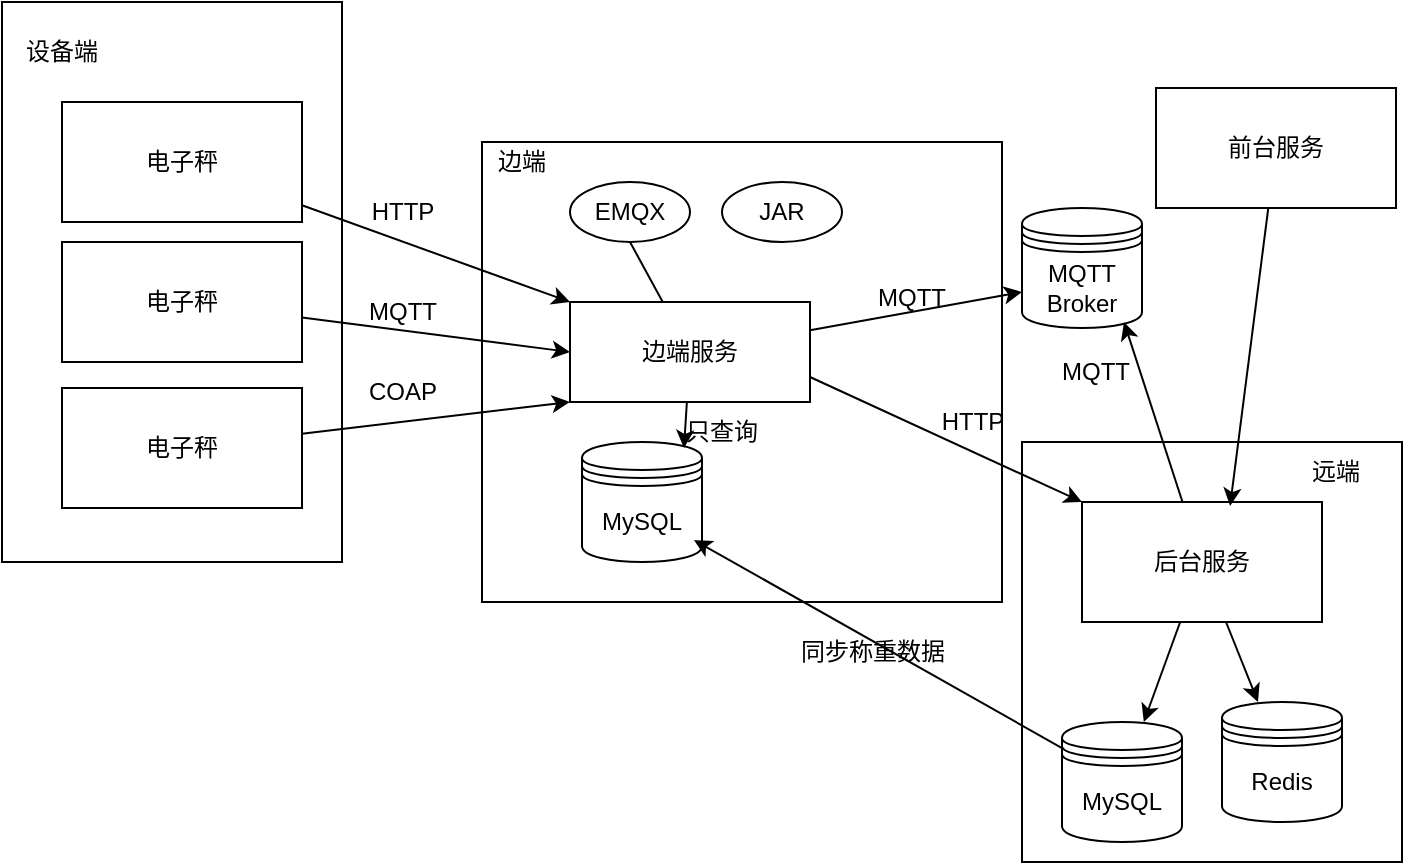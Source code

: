 <mxfile>
    <diagram id="gKXaA-Y9ZmG3FOVKZm0c" name="Page-1">
        <mxGraphModel dx="702" dy="531" grid="1" gridSize="10" guides="1" tooltips="1" connect="1" arrows="1" fold="1" page="1" pageScale="1" pageWidth="827" pageHeight="1169" math="0" shadow="0">
            <root>
                <mxCell id="0"/>
                <mxCell id="1" parent="0"/>
                <mxCell id="93" value="" style="rounded=0;whiteSpace=wrap;html=1;" vertex="1" parent="1">
                    <mxGeometry x="130" width="170" height="280" as="geometry"/>
                </mxCell>
                <mxCell id="87" value="" style="rounded=0;whiteSpace=wrap;html=1;" vertex="1" parent="1">
                    <mxGeometry x="640" y="220" width="190" height="210" as="geometry"/>
                </mxCell>
                <mxCell id="85" value="" style="rounded=0;whiteSpace=wrap;html=1;" vertex="1" parent="1">
                    <mxGeometry x="370" y="70" width="260" height="230" as="geometry"/>
                </mxCell>
                <mxCell id="3" value="前台服务" style="rounded=0;whiteSpace=wrap;html=1;" parent="1" vertex="1">
                    <mxGeometry x="707" y="43" width="120" height="60" as="geometry"/>
                </mxCell>
                <mxCell id="63" style="edgeStyle=none;html=1;entryX=0.5;entryY=1;entryDx=0;entryDy=0;strokeColor=default;endArrow=none;endFill=0;" edge="1" parent="1" source="4" target="61">
                    <mxGeometry relative="1" as="geometry"/>
                </mxCell>
                <mxCell id="83" style="edgeStyle=none;html=1;entryX=0;entryY=0.7;entryDx=0;entryDy=0;" edge="1" parent="1" source="4" target="82">
                    <mxGeometry relative="1" as="geometry"/>
                </mxCell>
                <mxCell id="4" value="边端服务" style="rounded=0;whiteSpace=wrap;html=1;" parent="1" vertex="1">
                    <mxGeometry x="414" y="150" width="120" height="50" as="geometry"/>
                </mxCell>
                <mxCell id="12" style="edgeStyle=none;html=1;entryX=0;entryY=0;entryDx=0;entryDy=0;" parent="1" source="6" target="4" edge="1">
                    <mxGeometry relative="1" as="geometry"/>
                </mxCell>
                <mxCell id="6" value="电子秤" style="rounded=0;whiteSpace=wrap;html=1;" parent="1" vertex="1">
                    <mxGeometry x="160" y="50" width="120" height="60" as="geometry"/>
                </mxCell>
                <mxCell id="13" style="edgeStyle=none;html=1;entryX=0;entryY=0.5;entryDx=0;entryDy=0;" parent="1" source="10" target="4" edge="1">
                    <mxGeometry relative="1" as="geometry"/>
                </mxCell>
                <mxCell id="10" value="电子秤" style="rounded=0;whiteSpace=wrap;html=1;" parent="1" vertex="1">
                    <mxGeometry x="160" y="120" width="120" height="60" as="geometry"/>
                </mxCell>
                <mxCell id="14" style="edgeStyle=none;html=1;entryX=0;entryY=1;entryDx=0;entryDy=0;" parent="1" source="11" target="4" edge="1">
                    <mxGeometry relative="1" as="geometry"/>
                </mxCell>
                <mxCell id="11" value="电子秤" style="rounded=0;whiteSpace=wrap;html=1;" parent="1" vertex="1">
                    <mxGeometry x="160" y="193" width="120" height="60" as="geometry"/>
                </mxCell>
                <mxCell id="23" style="edgeStyle=none;html=1;entryX=0;entryY=0;entryDx=0;entryDy=0;exitX=1;exitY=0.75;exitDx=0;exitDy=0;" parent="1" source="4" target="22" edge="1">
                    <mxGeometry relative="1" as="geometry">
                        <mxPoint x="534" y="160" as="sourcePoint"/>
                    </mxGeometry>
                </mxCell>
                <mxCell id="17" value="HTTP" style="text;html=1;align=center;verticalAlign=middle;resizable=0;points=[];autosize=1;strokeColor=none;fillColor=none;" parent="1" vertex="1">
                    <mxGeometry x="305" y="90" width="50" height="30" as="geometry"/>
                </mxCell>
                <mxCell id="18" value="MQTT" style="text;html=1;align=center;verticalAlign=middle;resizable=0;points=[];autosize=1;strokeColor=none;fillColor=none;" parent="1" vertex="1">
                    <mxGeometry x="300" y="140" width="60" height="30" as="geometry"/>
                </mxCell>
                <mxCell id="19" value="COAP" style="text;html=1;align=center;verticalAlign=middle;resizable=0;points=[];autosize=1;strokeColor=none;fillColor=none;" parent="1" vertex="1">
                    <mxGeometry x="300" y="180" width="60" height="30" as="geometry"/>
                </mxCell>
                <mxCell id="67" style="edgeStyle=none;html=1;" edge="1" parent="1" source="22" target="66">
                    <mxGeometry relative="1" as="geometry"/>
                </mxCell>
                <mxCell id="69" style="edgeStyle=none;html=1;" edge="1" parent="1" source="22" target="68">
                    <mxGeometry relative="1" as="geometry"/>
                </mxCell>
                <mxCell id="22" value="后台服务" style="rounded=0;whiteSpace=wrap;html=1;" parent="1" vertex="1">
                    <mxGeometry x="670" y="250" width="120" height="60" as="geometry"/>
                </mxCell>
                <mxCell id="24" value="HTTP" style="text;html=1;align=center;verticalAlign=middle;resizable=0;points=[];autosize=1;strokeColor=none;fillColor=none;" parent="1" vertex="1">
                    <mxGeometry x="590" y="195" width="50" height="30" as="geometry"/>
                </mxCell>
                <mxCell id="61" value="EMQX" style="ellipse;whiteSpace=wrap;html=1;" vertex="1" parent="1">
                    <mxGeometry x="414" y="90" width="60" height="30" as="geometry"/>
                </mxCell>
                <mxCell id="66" value="Redis" style="shape=datastore;whiteSpace=wrap;html=1;" vertex="1" parent="1">
                    <mxGeometry x="740" y="350" width="60" height="60" as="geometry"/>
                </mxCell>
                <mxCell id="68" value="MySQL" style="shape=datastore;whiteSpace=wrap;html=1;" vertex="1" parent="1">
                    <mxGeometry x="660" y="360" width="60" height="60" as="geometry"/>
                </mxCell>
                <mxCell id="78" value="MySQL" style="shape=datastore;whiteSpace=wrap;html=1;" vertex="1" parent="1">
                    <mxGeometry x="420" y="220" width="60" height="60" as="geometry"/>
                </mxCell>
                <mxCell id="79" style="edgeStyle=none;html=1;entryX=0.85;entryY=0.05;entryDx=0;entryDy=0;entryPerimeter=0;" edge="1" parent="1" source="4" target="78">
                    <mxGeometry relative="1" as="geometry"/>
                </mxCell>
                <mxCell id="80" style="edgeStyle=none;html=1;entryX=0.933;entryY=0.817;entryDx=0;entryDy=0;entryPerimeter=0;" edge="1" parent="1" source="68" target="78">
                    <mxGeometry relative="1" as="geometry"/>
                </mxCell>
                <mxCell id="81" value="同步称重数据" style="text;html=1;align=center;verticalAlign=middle;resizable=0;points=[];autosize=1;strokeColor=none;fillColor=none;" vertex="1" parent="1">
                    <mxGeometry x="515" y="310" width="100" height="30" as="geometry"/>
                </mxCell>
                <mxCell id="82" value="MQTT Broker" style="shape=datastore;whiteSpace=wrap;html=1;" vertex="1" parent="1">
                    <mxGeometry x="640" y="103" width="60" height="60" as="geometry"/>
                </mxCell>
                <mxCell id="84" style="edgeStyle=none;html=1;entryX=0.85;entryY=0.95;entryDx=0;entryDy=0;entryPerimeter=0;" edge="1" parent="1" source="22" target="82">
                    <mxGeometry relative="1" as="geometry"/>
                </mxCell>
                <mxCell id="86" value="边端" style="text;html=1;align=center;verticalAlign=middle;whiteSpace=wrap;rounded=0;" vertex="1" parent="1">
                    <mxGeometry x="360" y="65" width="60" height="30" as="geometry"/>
                </mxCell>
                <mxCell id="88" value="远端" style="text;html=1;align=center;verticalAlign=middle;whiteSpace=wrap;rounded=0;" vertex="1" parent="1">
                    <mxGeometry x="767" y="220" width="60" height="30" as="geometry"/>
                </mxCell>
                <mxCell id="91" value="只查询" style="text;html=1;align=center;verticalAlign=middle;whiteSpace=wrap;rounded=0;" vertex="1" parent="1">
                    <mxGeometry x="460" y="200" width="60" height="30" as="geometry"/>
                </mxCell>
                <mxCell id="92" style="edgeStyle=none;html=1;entryX=0.617;entryY=0.033;entryDx=0;entryDy=0;entryPerimeter=0;" edge="1" parent="1" source="3" target="22">
                    <mxGeometry relative="1" as="geometry"/>
                </mxCell>
                <mxCell id="94" value="设备端" style="text;html=1;align=center;verticalAlign=middle;whiteSpace=wrap;rounded=0;" vertex="1" parent="1">
                    <mxGeometry x="130" y="10" width="60" height="30" as="geometry"/>
                </mxCell>
                <mxCell id="97" value="MQTT" style="text;html=1;align=center;verticalAlign=middle;whiteSpace=wrap;rounded=0;" vertex="1" parent="1">
                    <mxGeometry x="555" y="133" width="60" height="30" as="geometry"/>
                </mxCell>
                <mxCell id="98" value="MQTT" style="text;html=1;align=center;verticalAlign=middle;whiteSpace=wrap;rounded=0;" vertex="1" parent="1">
                    <mxGeometry x="647" y="170" width="60" height="30" as="geometry"/>
                </mxCell>
                <mxCell id="101" value="JAR" style="ellipse;whiteSpace=wrap;html=1;" vertex="1" parent="1">
                    <mxGeometry x="490" y="90" width="60" height="30" as="geometry"/>
                </mxCell>
            </root>
        </mxGraphModel>
    </diagram>
</mxfile>